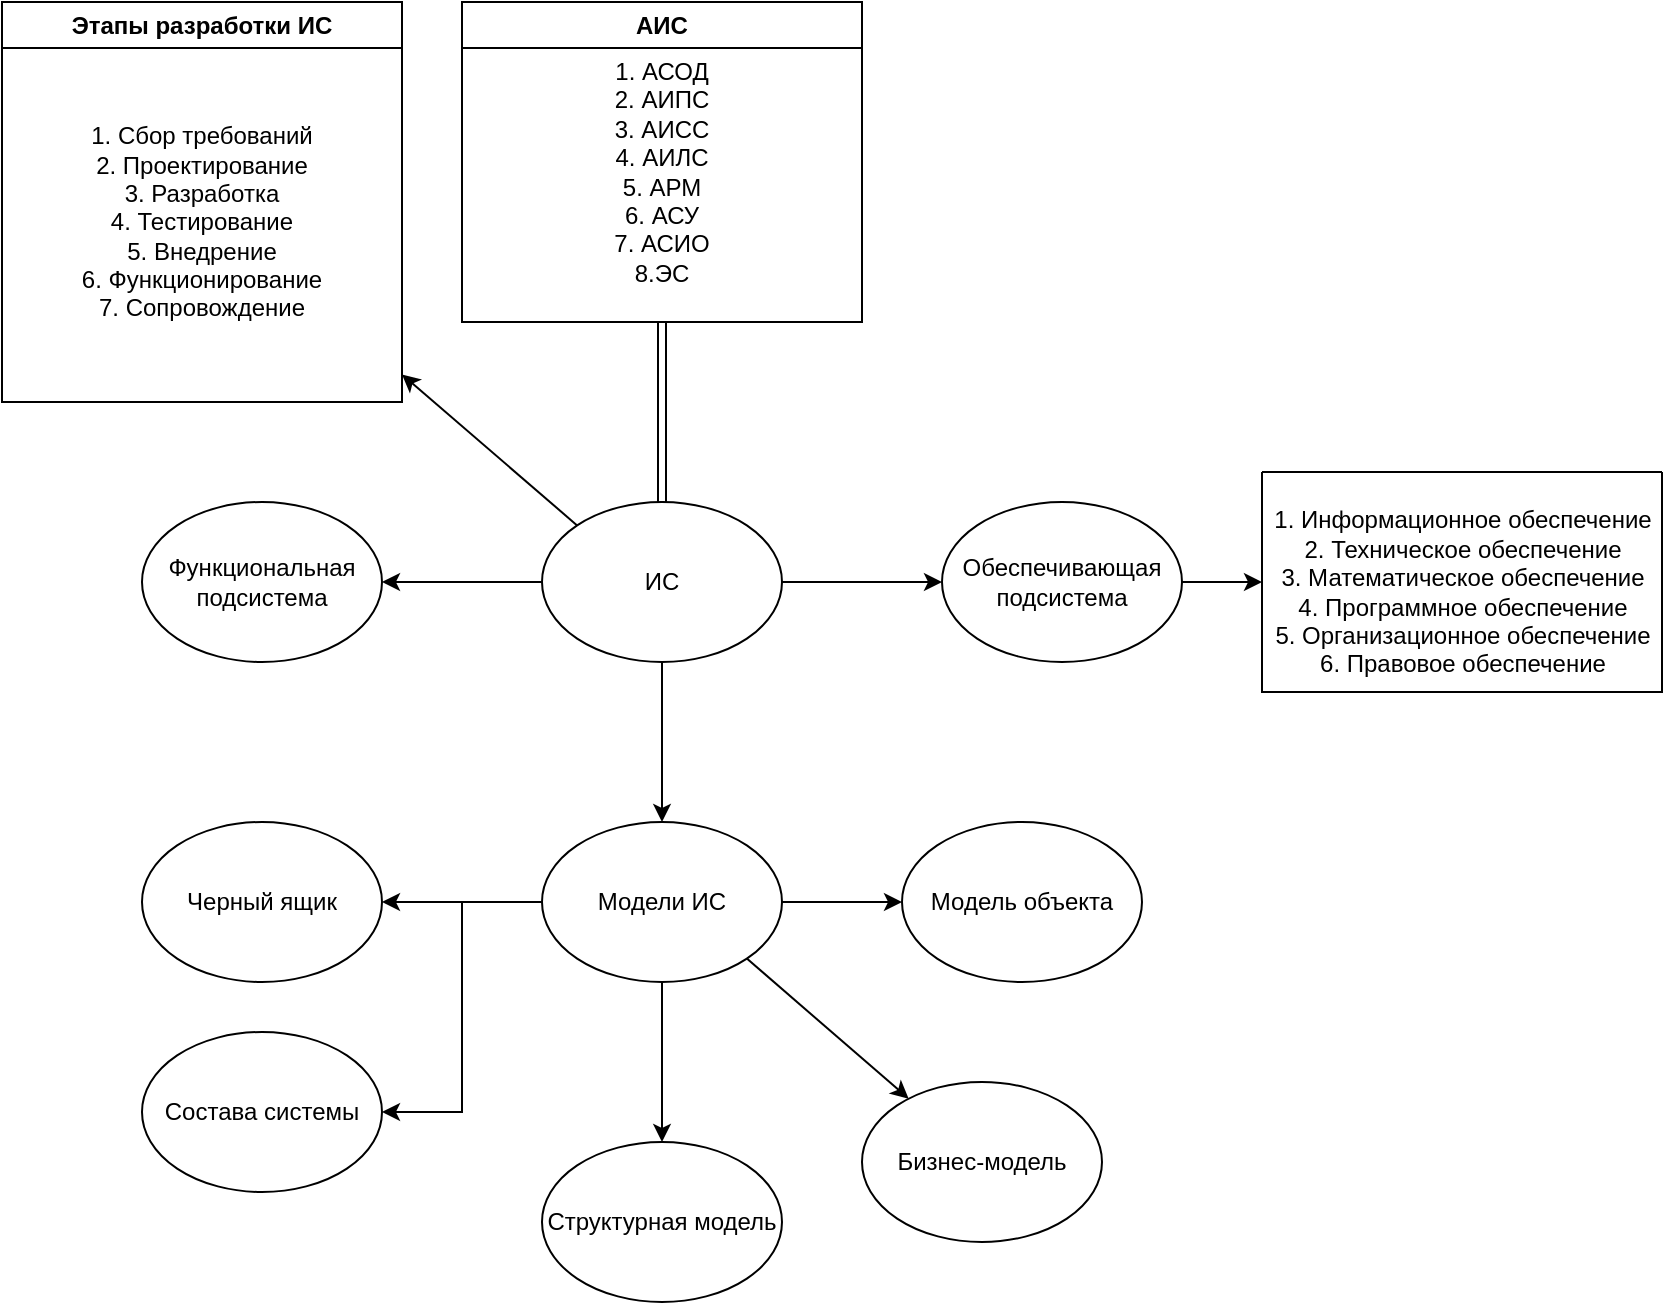 <mxfile version="23.1.5" type="github">
  <diagram name="Страница — 1" id="hB3Wz6obhsVRnUN7uhQ7">
    <mxGraphModel dx="1613" dy="1832" grid="1" gridSize="10" guides="1" tooltips="1" connect="1" arrows="1" fold="1" page="1" pageScale="1" pageWidth="827" pageHeight="1169" math="0" shadow="0">
      <root>
        <mxCell id="0" />
        <mxCell id="1" parent="0" />
        <mxCell id="Kwiqocx-8n1gBYR_CQAs-3" value="" style="edgeStyle=orthogonalEdgeStyle;rounded=0;orthogonalLoop=1;jettySize=auto;html=1;" edge="1" parent="1" source="Kwiqocx-8n1gBYR_CQAs-1" target="Kwiqocx-8n1gBYR_CQAs-2">
          <mxGeometry relative="1" as="geometry" />
        </mxCell>
        <mxCell id="Kwiqocx-8n1gBYR_CQAs-5" value="" style="edgeStyle=orthogonalEdgeStyle;rounded=0;orthogonalLoop=1;jettySize=auto;html=1;" edge="1" parent="1" source="Kwiqocx-8n1gBYR_CQAs-1" target="Kwiqocx-8n1gBYR_CQAs-4">
          <mxGeometry relative="1" as="geometry" />
        </mxCell>
        <mxCell id="Kwiqocx-8n1gBYR_CQAs-11" value="" style="edgeStyle=orthogonalEdgeStyle;rounded=0;orthogonalLoop=1;jettySize=auto;html=1;" edge="1" parent="1" source="Kwiqocx-8n1gBYR_CQAs-1" target="Kwiqocx-8n1gBYR_CQAs-10">
          <mxGeometry relative="1" as="geometry" />
        </mxCell>
        <mxCell id="Kwiqocx-8n1gBYR_CQAs-27" style="rounded=0;orthogonalLoop=1;jettySize=auto;html=1;exitX=0;exitY=0;exitDx=0;exitDy=0;" edge="1" parent="1" source="Kwiqocx-8n1gBYR_CQAs-1" target="Kwiqocx-8n1gBYR_CQAs-28">
          <mxGeometry relative="1" as="geometry">
            <mxPoint x="340" y="110" as="targetPoint" />
          </mxGeometry>
        </mxCell>
        <mxCell id="Kwiqocx-8n1gBYR_CQAs-1" value="ИС" style="ellipse;whiteSpace=wrap;html=1;" vertex="1" parent="1">
          <mxGeometry x="430" y="180" width="120" height="80" as="geometry" />
        </mxCell>
        <mxCell id="Kwiqocx-8n1gBYR_CQAs-2" value="Функциональная подсистема" style="ellipse;whiteSpace=wrap;html=1;" vertex="1" parent="1">
          <mxGeometry x="230" y="180" width="120" height="80" as="geometry" />
        </mxCell>
        <mxCell id="Kwiqocx-8n1gBYR_CQAs-7" style="edgeStyle=orthogonalEdgeStyle;rounded=0;orthogonalLoop=1;jettySize=auto;html=1;" edge="1" parent="1" source="Kwiqocx-8n1gBYR_CQAs-4">
          <mxGeometry relative="1" as="geometry">
            <mxPoint x="790" y="220" as="targetPoint" />
          </mxGeometry>
        </mxCell>
        <mxCell id="Kwiqocx-8n1gBYR_CQAs-4" value="Обеспечивающая подсистема" style="ellipse;whiteSpace=wrap;html=1;" vertex="1" parent="1">
          <mxGeometry x="630" y="180" width="120" height="80" as="geometry" />
        </mxCell>
        <mxCell id="Kwiqocx-8n1gBYR_CQAs-8" value="" style="swimlane;startSize=0;" vertex="1" parent="1">
          <mxGeometry x="790" y="165" width="200" height="110" as="geometry" />
        </mxCell>
        <mxCell id="Kwiqocx-8n1gBYR_CQAs-9" value="1. Информационное обеспечение&lt;br&gt;2. Техническое обеспечение&lt;br&gt;3. Математическое обеспечение&lt;br&gt;4. Программное обеспечение&lt;br&gt;5. Организационное обеспечение&lt;br&gt;6. Правовое обеспечение" style="text;html=1;align=center;verticalAlign=middle;resizable=0;points=[];autosize=1;strokeColor=none;fillColor=none;" vertex="1" parent="Kwiqocx-8n1gBYR_CQAs-8">
          <mxGeometry x="-5" y="10" width="210" height="100" as="geometry" />
        </mxCell>
        <mxCell id="Kwiqocx-8n1gBYR_CQAs-13" value="" style="edgeStyle=orthogonalEdgeStyle;rounded=0;orthogonalLoop=1;jettySize=auto;html=1;" edge="1" parent="1" source="Kwiqocx-8n1gBYR_CQAs-10" target="Kwiqocx-8n1gBYR_CQAs-12">
          <mxGeometry relative="1" as="geometry" />
        </mxCell>
        <mxCell id="Kwiqocx-8n1gBYR_CQAs-15" value="" style="edgeStyle=orthogonalEdgeStyle;rounded=0;orthogonalLoop=1;jettySize=auto;html=1;exitX=0;exitY=0.5;exitDx=0;exitDy=0;" edge="1" parent="1" source="Kwiqocx-8n1gBYR_CQAs-10" target="Kwiqocx-8n1gBYR_CQAs-14">
          <mxGeometry relative="1" as="geometry">
            <mxPoint x="380" y="320" as="sourcePoint" />
            <Array as="points">
              <mxPoint x="390" y="380" />
              <mxPoint x="390" y="485" />
            </Array>
          </mxGeometry>
        </mxCell>
        <mxCell id="Kwiqocx-8n1gBYR_CQAs-17" value="" style="edgeStyle=orthogonalEdgeStyle;rounded=0;orthogonalLoop=1;jettySize=auto;html=1;" edge="1" parent="1" source="Kwiqocx-8n1gBYR_CQAs-10" target="Kwiqocx-8n1gBYR_CQAs-16">
          <mxGeometry relative="1" as="geometry" />
        </mxCell>
        <mxCell id="Kwiqocx-8n1gBYR_CQAs-19" value="" style="edgeStyle=orthogonalEdgeStyle;rounded=0;orthogonalLoop=1;jettySize=auto;html=1;" edge="1" parent="1" source="Kwiqocx-8n1gBYR_CQAs-10" target="Kwiqocx-8n1gBYR_CQAs-18">
          <mxGeometry relative="1" as="geometry" />
        </mxCell>
        <mxCell id="Kwiqocx-8n1gBYR_CQAs-25" style="rounded=0;orthogonalLoop=1;jettySize=auto;html=1;exitX=1;exitY=1;exitDx=0;exitDy=0;" edge="1" parent="1" source="Kwiqocx-8n1gBYR_CQAs-10" target="Kwiqocx-8n1gBYR_CQAs-26">
          <mxGeometry relative="1" as="geometry">
            <mxPoint x="610" y="490" as="targetPoint" />
          </mxGeometry>
        </mxCell>
        <mxCell id="Kwiqocx-8n1gBYR_CQAs-10" value="Модели ИС" style="ellipse;whiteSpace=wrap;html=1;" vertex="1" parent="1">
          <mxGeometry x="430" y="340" width="120" height="80" as="geometry" />
        </mxCell>
        <mxCell id="Kwiqocx-8n1gBYR_CQAs-12" value="Черный ящик" style="ellipse;whiteSpace=wrap;html=1;" vertex="1" parent="1">
          <mxGeometry x="230" y="340" width="120" height="80" as="geometry" />
        </mxCell>
        <mxCell id="Kwiqocx-8n1gBYR_CQAs-14" value="Состава системы" style="ellipse;whiteSpace=wrap;html=1;" vertex="1" parent="1">
          <mxGeometry x="230" y="445" width="120" height="80" as="geometry" />
        </mxCell>
        <mxCell id="Kwiqocx-8n1gBYR_CQAs-16" value="Структурная модель" style="ellipse;whiteSpace=wrap;html=1;" vertex="1" parent="1">
          <mxGeometry x="430" y="500" width="120" height="80" as="geometry" />
        </mxCell>
        <mxCell id="Kwiqocx-8n1gBYR_CQAs-18" value="Модель объекта" style="ellipse;whiteSpace=wrap;html=1;" vertex="1" parent="1">
          <mxGeometry x="610" y="340" width="120" height="80" as="geometry" />
        </mxCell>
        <mxCell id="Kwiqocx-8n1gBYR_CQAs-22" style="rounded=0;orthogonalLoop=1;jettySize=auto;html=1;exitX=0.5;exitY=1;exitDx=0;exitDy=0;entryX=0.5;entryY=0;entryDx=0;entryDy=0;edgeStyle=orthogonalEdgeStyle;elbow=vertical;curved=1;shape=link;" edge="1" parent="1" source="Kwiqocx-8n1gBYR_CQAs-23" target="Kwiqocx-8n1gBYR_CQAs-1">
          <mxGeometry relative="1" as="geometry">
            <mxPoint x="490.0" y="100" as="sourcePoint" />
          </mxGeometry>
        </mxCell>
        <mxCell id="Kwiqocx-8n1gBYR_CQAs-23" value="АИС" style="swimlane;whiteSpace=wrap;html=1;" vertex="1" parent="1">
          <mxGeometry x="390" y="-70" width="200" height="160" as="geometry" />
        </mxCell>
        <mxCell id="Kwiqocx-8n1gBYR_CQAs-24" value="1. АСОД&lt;br&gt;2. АИПС&lt;br&gt;3. АИСС&lt;br&gt;4. АИЛС&lt;br&gt;5. АРМ&lt;br&gt;6. АСУ&lt;br&gt;7. АСИО&lt;br&gt;8.ЭС" style="text;html=1;align=center;verticalAlign=middle;whiteSpace=wrap;rounded=0;" vertex="1" parent="Kwiqocx-8n1gBYR_CQAs-23">
          <mxGeometry y="30" width="200" height="110" as="geometry" />
        </mxCell>
        <mxCell id="Kwiqocx-8n1gBYR_CQAs-26" value="Бизнес-модель" style="ellipse;whiteSpace=wrap;html=1;" vertex="1" parent="1">
          <mxGeometry x="590" y="470" width="120" height="80" as="geometry" />
        </mxCell>
        <mxCell id="Kwiqocx-8n1gBYR_CQAs-28" value="Этапы разработки ИС" style="swimlane;whiteSpace=wrap;html=1;" vertex="1" parent="1">
          <mxGeometry x="160" y="-70" width="200" height="200" as="geometry" />
        </mxCell>
        <mxCell id="Kwiqocx-8n1gBYR_CQAs-29" value="1. Сбор требований&lt;br&gt;2. Проектирование&lt;br&gt;3. Разработка&lt;br&gt;4. Тестирование&lt;br&gt;5. Внедрение&lt;br&gt;6. Функционирование&lt;br&gt;7. Сопровождение" style="text;html=1;align=center;verticalAlign=middle;whiteSpace=wrap;rounded=0;" vertex="1" parent="Kwiqocx-8n1gBYR_CQAs-28">
          <mxGeometry y="30" width="200" height="160" as="geometry" />
        </mxCell>
      </root>
    </mxGraphModel>
  </diagram>
</mxfile>
